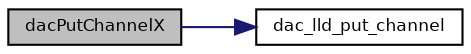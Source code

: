 digraph "dacPutChannelX"
{
  bgcolor="transparent";
  edge [fontname="Helvetica",fontsize="8",labelfontname="Helvetica",labelfontsize="8"];
  node [fontname="Helvetica",fontsize="8",shape=record];
  rankdir="LR";
  Node22 [label="dacPutChannelX",height=0.2,width=0.4,color="black", fillcolor="grey75", style="filled", fontcolor="black"];
  Node22 -> Node23 [color="midnightblue",fontsize="8",style="solid",fontname="Helvetica"];
  Node23 [label="dac_lld_put_channel",height=0.2,width=0.4,color="black",URL="$group___d_a_c.html#ga0efffa2b274a2f08239e26fe7def05b1",tooltip="Outputs a value directly on a DAC channel. "];
}

